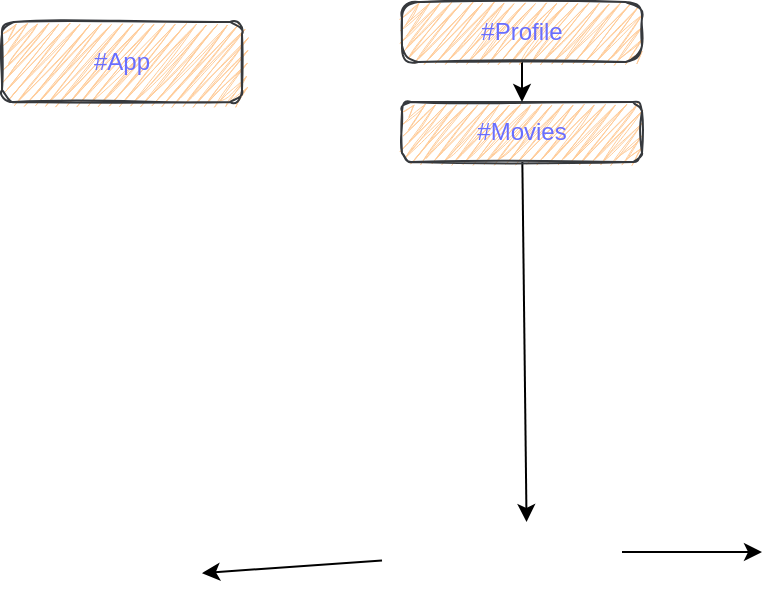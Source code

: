 <mxfile scale="1" border="0" disableSvgWarning="true">
    <diagram id="beEF8jaC633IsLJwj0wv" name="Страница 1">
        <mxGraphModel dx="465" dy="511" grid="1" gridSize="10" guides="1" tooltips="1" connect="1" arrows="1" fold="1" page="1" pageScale="1" pageWidth="827" pageHeight="1169" background="#ffffff" math="0" shadow="0">
            <root>
                <mxCell id="0"/>
                <mxCell id="1" parent="0"/>
                <mxCell id="47" value="" style="edgeStyle=none;html=1;fontFamily=Helvetica;fontSize=12;fontColor=#696EFF;" edge="1" parent="1" source="22">
                    <mxGeometry relative="1" as="geometry">
                        <mxPoint x="332.273" y="300" as="targetPoint"/>
                    </mxGeometry>
                </mxCell>
                <mxCell id="22" value="#Movies" style="rounded=1;whiteSpace=wrap;html=1;shadow=0;glass=0;labelBackgroundColor=none;labelBorderColor=none;sketch=1;fillStyle=zigzag;fontFamily=Helvetica;fontSize=12;fontColor=#696EFF;strokeColor=#36393d;fillColor=#ffcc99;" parent="1" vertex="1">
                    <mxGeometry x="270" y="90" width="120" height="30" as="geometry"/>
                </mxCell>
                <mxCell id="45" value="" style="edgeStyle=none;html=1;fontFamily=Helvetica;fontSize=12;fontColor=#696EFF;" edge="1" parent="1" source="23" target="22">
                    <mxGeometry relative="1" as="geometry"/>
                </mxCell>
                <mxCell id="23" value="#Profile" style="rounded=1;whiteSpace=wrap;html=1;shadow=0;glass=0;labelBackgroundColor=none;labelBorderColor=none;sketch=1;fillStyle=zigzag;fontFamily=Helvetica;fontSize=12;fontColor=#696EFF;strokeColor=#36393d;fillColor=#ffcc99;arcSize=27;" parent="1" vertex="1">
                    <mxGeometry x="270" y="40" width="120" height="30" as="geometry"/>
                </mxCell>
                <mxCell id="20" value="#App" style="rounded=1;whiteSpace=wrap;html=1;shadow=0;glass=0;labelBackgroundColor=none;labelBorderColor=none;sketch=1;fillStyle=zigzag;fontFamily=Helvetica;fontSize=12;fontColor=#696EFF;strokeColor=#36393d;fillColor=#ffcc99;" parent="1" vertex="1">
                    <mxGeometry x="70" y="50" width="120" height="40" as="geometry"/>
                </mxCell>
                <mxCell id="48" style="edgeStyle=none;html=1;exitX=1;exitY=0.5;exitDx=0;exitDy=0;fontFamily=Helvetica;fontSize=12;fontColor=#696EFF;" edge="1" parent="1">
                    <mxGeometry relative="1" as="geometry">
                        <mxPoint x="450" y="315" as="targetPoint"/>
                        <mxPoint x="380" y="315" as="sourcePoint"/>
                    </mxGeometry>
                </mxCell>
                <mxCell id="49" value="" style="edgeStyle=none;html=1;fontFamily=Helvetica;fontSize=12;fontColor=#696EFF;" edge="1" parent="1">
                    <mxGeometry relative="1" as="geometry">
                        <mxPoint x="260" y="319.227" as="sourcePoint"/>
                        <mxPoint x="170" y="325.568" as="targetPoint"/>
                    </mxGeometry>
                </mxCell>
            </root>
        </mxGraphModel>
    </diagram>
</mxfile>
